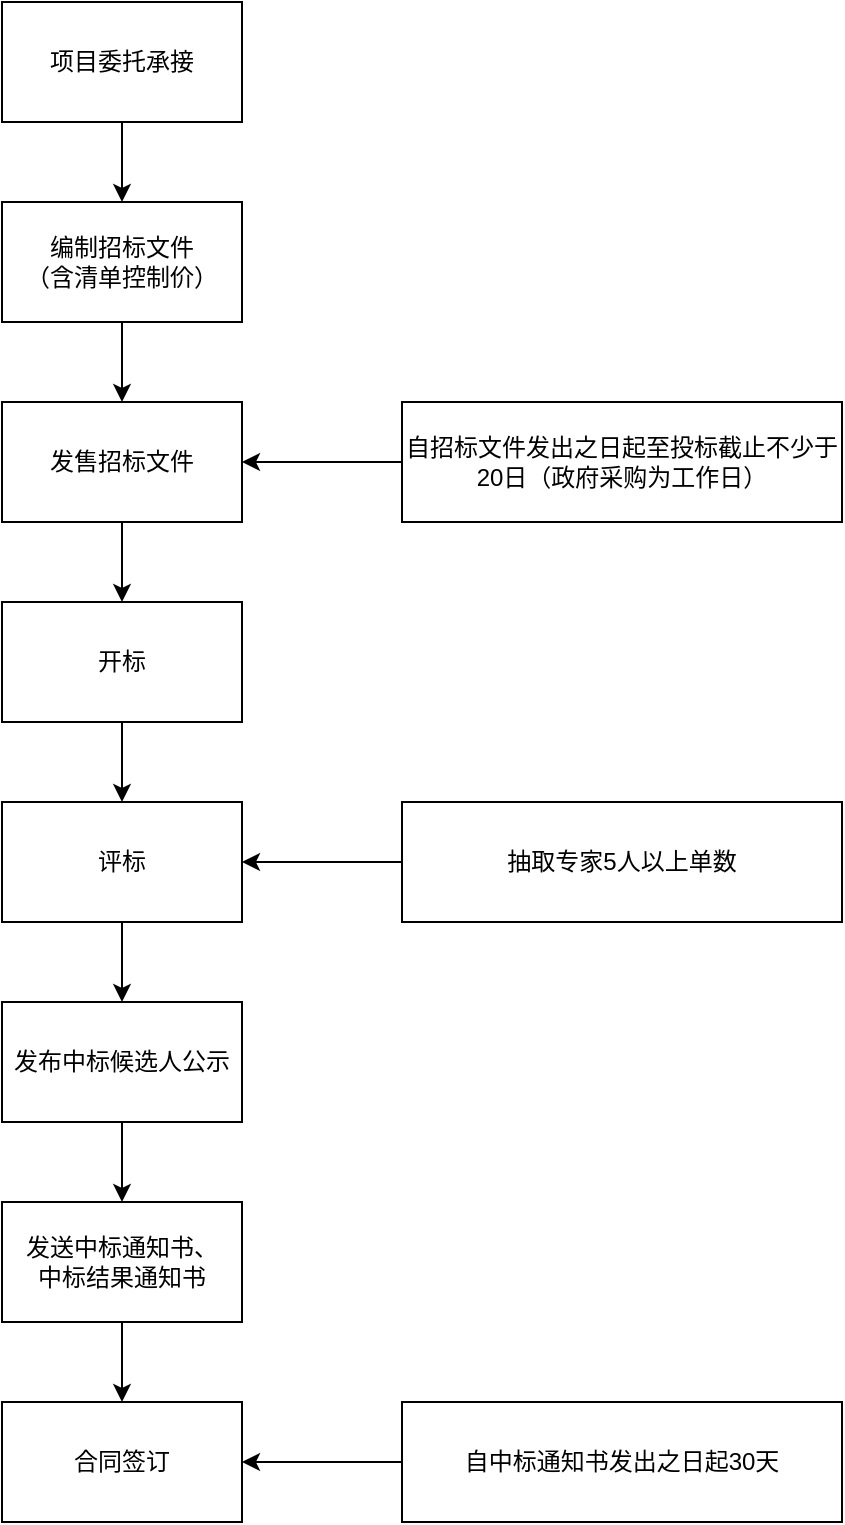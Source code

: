<mxfile version="22.1.11" type="github">
  <diagram name="第 1 页" id="vnVOITP8cnGdgULQPBro">
    <mxGraphModel dx="993" dy="629" grid="1" gridSize="10" guides="1" tooltips="1" connect="1" arrows="1" fold="1" page="1" pageScale="1" pageWidth="827" pageHeight="1169" math="0" shadow="0">
      <root>
        <mxCell id="0" />
        <mxCell id="1" parent="0" />
        <mxCell id="Ex4k3VWaGX6YuMaDQ23N-8" style="edgeStyle=orthogonalEdgeStyle;rounded=0;orthogonalLoop=1;jettySize=auto;html=1;exitX=0.5;exitY=1;exitDx=0;exitDy=0;entryX=0.5;entryY=0;entryDx=0;entryDy=0;" edge="1" parent="1" source="Ex4k3VWaGX6YuMaDQ23N-1" target="Ex4k3VWaGX6YuMaDQ23N-2">
          <mxGeometry relative="1" as="geometry" />
        </mxCell>
        <mxCell id="Ex4k3VWaGX6YuMaDQ23N-1" value="项目委托承接" style="rounded=0;whiteSpace=wrap;html=1;" vertex="1" parent="1">
          <mxGeometry x="120" y="60" width="120" height="60" as="geometry" />
        </mxCell>
        <mxCell id="Ex4k3VWaGX6YuMaDQ23N-9" style="edgeStyle=orthogonalEdgeStyle;rounded=0;orthogonalLoop=1;jettySize=auto;html=1;exitX=0.5;exitY=1;exitDx=0;exitDy=0;entryX=0.5;entryY=0;entryDx=0;entryDy=0;" edge="1" parent="1" source="Ex4k3VWaGX6YuMaDQ23N-2" target="Ex4k3VWaGX6YuMaDQ23N-3">
          <mxGeometry relative="1" as="geometry" />
        </mxCell>
        <mxCell id="Ex4k3VWaGX6YuMaDQ23N-2" value="编制招标文件&lt;br&gt;（含清单控制价）" style="rounded=0;whiteSpace=wrap;html=1;" vertex="1" parent="1">
          <mxGeometry x="120" y="160" width="120" height="60" as="geometry" />
        </mxCell>
        <mxCell id="Ex4k3VWaGX6YuMaDQ23N-10" style="edgeStyle=orthogonalEdgeStyle;rounded=0;orthogonalLoop=1;jettySize=auto;html=1;exitX=0.5;exitY=1;exitDx=0;exitDy=0;entryX=0.5;entryY=0;entryDx=0;entryDy=0;" edge="1" parent="1" source="Ex4k3VWaGX6YuMaDQ23N-3" target="Ex4k3VWaGX6YuMaDQ23N-4">
          <mxGeometry relative="1" as="geometry" />
        </mxCell>
        <mxCell id="Ex4k3VWaGX6YuMaDQ23N-3" value="发售招标文件" style="rounded=0;whiteSpace=wrap;html=1;" vertex="1" parent="1">
          <mxGeometry x="120" y="260" width="120" height="60" as="geometry" />
        </mxCell>
        <mxCell id="Ex4k3VWaGX6YuMaDQ23N-11" style="edgeStyle=orthogonalEdgeStyle;rounded=0;orthogonalLoop=1;jettySize=auto;html=1;exitX=0.5;exitY=1;exitDx=0;exitDy=0;entryX=0.5;entryY=0;entryDx=0;entryDy=0;" edge="1" parent="1" source="Ex4k3VWaGX6YuMaDQ23N-4" target="Ex4k3VWaGX6YuMaDQ23N-5">
          <mxGeometry relative="1" as="geometry" />
        </mxCell>
        <mxCell id="Ex4k3VWaGX6YuMaDQ23N-4" value="开标" style="rounded=0;whiteSpace=wrap;html=1;" vertex="1" parent="1">
          <mxGeometry x="120" y="360" width="120" height="60" as="geometry" />
        </mxCell>
        <mxCell id="Ex4k3VWaGX6YuMaDQ23N-12" style="edgeStyle=orthogonalEdgeStyle;rounded=0;orthogonalLoop=1;jettySize=auto;html=1;exitX=0.5;exitY=1;exitDx=0;exitDy=0;entryX=0.5;entryY=0;entryDx=0;entryDy=0;" edge="1" parent="1" source="Ex4k3VWaGX6YuMaDQ23N-5" target="Ex4k3VWaGX6YuMaDQ23N-6">
          <mxGeometry relative="1" as="geometry" />
        </mxCell>
        <mxCell id="Ex4k3VWaGX6YuMaDQ23N-5" value="评标" style="rounded=0;whiteSpace=wrap;html=1;" vertex="1" parent="1">
          <mxGeometry x="120" y="460" width="120" height="60" as="geometry" />
        </mxCell>
        <mxCell id="Ex4k3VWaGX6YuMaDQ23N-13" style="edgeStyle=orthogonalEdgeStyle;rounded=0;orthogonalLoop=1;jettySize=auto;html=1;exitX=0.5;exitY=1;exitDx=0;exitDy=0;entryX=0.5;entryY=0;entryDx=0;entryDy=0;" edge="1" parent="1" source="Ex4k3VWaGX6YuMaDQ23N-6" target="Ex4k3VWaGX6YuMaDQ23N-7">
          <mxGeometry relative="1" as="geometry" />
        </mxCell>
        <mxCell id="Ex4k3VWaGX6YuMaDQ23N-6" value="发布中标候选人公示" style="rounded=0;whiteSpace=wrap;html=1;" vertex="1" parent="1">
          <mxGeometry x="120" y="560" width="120" height="60" as="geometry" />
        </mxCell>
        <mxCell id="Ex4k3VWaGX6YuMaDQ23N-23" style="edgeStyle=orthogonalEdgeStyle;rounded=0;orthogonalLoop=1;jettySize=auto;html=1;exitX=0.5;exitY=1;exitDx=0;exitDy=0;entryX=0.5;entryY=0;entryDx=0;entryDy=0;" edge="1" parent="1" source="Ex4k3VWaGX6YuMaDQ23N-7" target="Ex4k3VWaGX6YuMaDQ23N-22">
          <mxGeometry relative="1" as="geometry" />
        </mxCell>
        <mxCell id="Ex4k3VWaGX6YuMaDQ23N-7" value="发送中标通知书、&lt;br&gt;中标结果通知书" style="rounded=0;whiteSpace=wrap;html=1;" vertex="1" parent="1">
          <mxGeometry x="120" y="660" width="120" height="60" as="geometry" />
        </mxCell>
        <mxCell id="Ex4k3VWaGX6YuMaDQ23N-18" style="edgeStyle=orthogonalEdgeStyle;rounded=0;orthogonalLoop=1;jettySize=auto;html=1;exitX=0;exitY=0.5;exitDx=0;exitDy=0;entryX=1;entryY=0.5;entryDx=0;entryDy=0;" edge="1" parent="1" source="Ex4k3VWaGX6YuMaDQ23N-17" target="Ex4k3VWaGX6YuMaDQ23N-3">
          <mxGeometry relative="1" as="geometry" />
        </mxCell>
        <mxCell id="Ex4k3VWaGX6YuMaDQ23N-17" value="自招标文件发出之日起至投标截止不少于20日（政府采购为工作日）" style="rounded=0;whiteSpace=wrap;html=1;" vertex="1" parent="1">
          <mxGeometry x="320" y="260" width="220" height="60" as="geometry" />
        </mxCell>
        <mxCell id="Ex4k3VWaGX6YuMaDQ23N-21" style="edgeStyle=orthogonalEdgeStyle;rounded=0;orthogonalLoop=1;jettySize=auto;html=1;exitX=0;exitY=0.5;exitDx=0;exitDy=0;entryX=1;entryY=0.5;entryDx=0;entryDy=0;" edge="1" parent="1" source="Ex4k3VWaGX6YuMaDQ23N-19" target="Ex4k3VWaGX6YuMaDQ23N-5">
          <mxGeometry relative="1" as="geometry" />
        </mxCell>
        <mxCell id="Ex4k3VWaGX6YuMaDQ23N-19" value="抽取专家5人以上单数" style="rounded=0;whiteSpace=wrap;html=1;" vertex="1" parent="1">
          <mxGeometry x="320" y="460" width="220" height="60" as="geometry" />
        </mxCell>
        <mxCell id="Ex4k3VWaGX6YuMaDQ23N-22" value="合同签订" style="rounded=0;whiteSpace=wrap;html=1;" vertex="1" parent="1">
          <mxGeometry x="120" y="760" width="120" height="60" as="geometry" />
        </mxCell>
        <mxCell id="Ex4k3VWaGX6YuMaDQ23N-25" style="edgeStyle=orthogonalEdgeStyle;rounded=0;orthogonalLoop=1;jettySize=auto;html=1;exitX=0;exitY=0.5;exitDx=0;exitDy=0;entryX=1;entryY=0.5;entryDx=0;entryDy=0;" edge="1" parent="1" source="Ex4k3VWaGX6YuMaDQ23N-24" target="Ex4k3VWaGX6YuMaDQ23N-22">
          <mxGeometry relative="1" as="geometry" />
        </mxCell>
        <mxCell id="Ex4k3VWaGX6YuMaDQ23N-24" value="自中标通知书发出之日起30天" style="rounded=0;whiteSpace=wrap;html=1;" vertex="1" parent="1">
          <mxGeometry x="320" y="760" width="220" height="60" as="geometry" />
        </mxCell>
      </root>
    </mxGraphModel>
  </diagram>
</mxfile>
